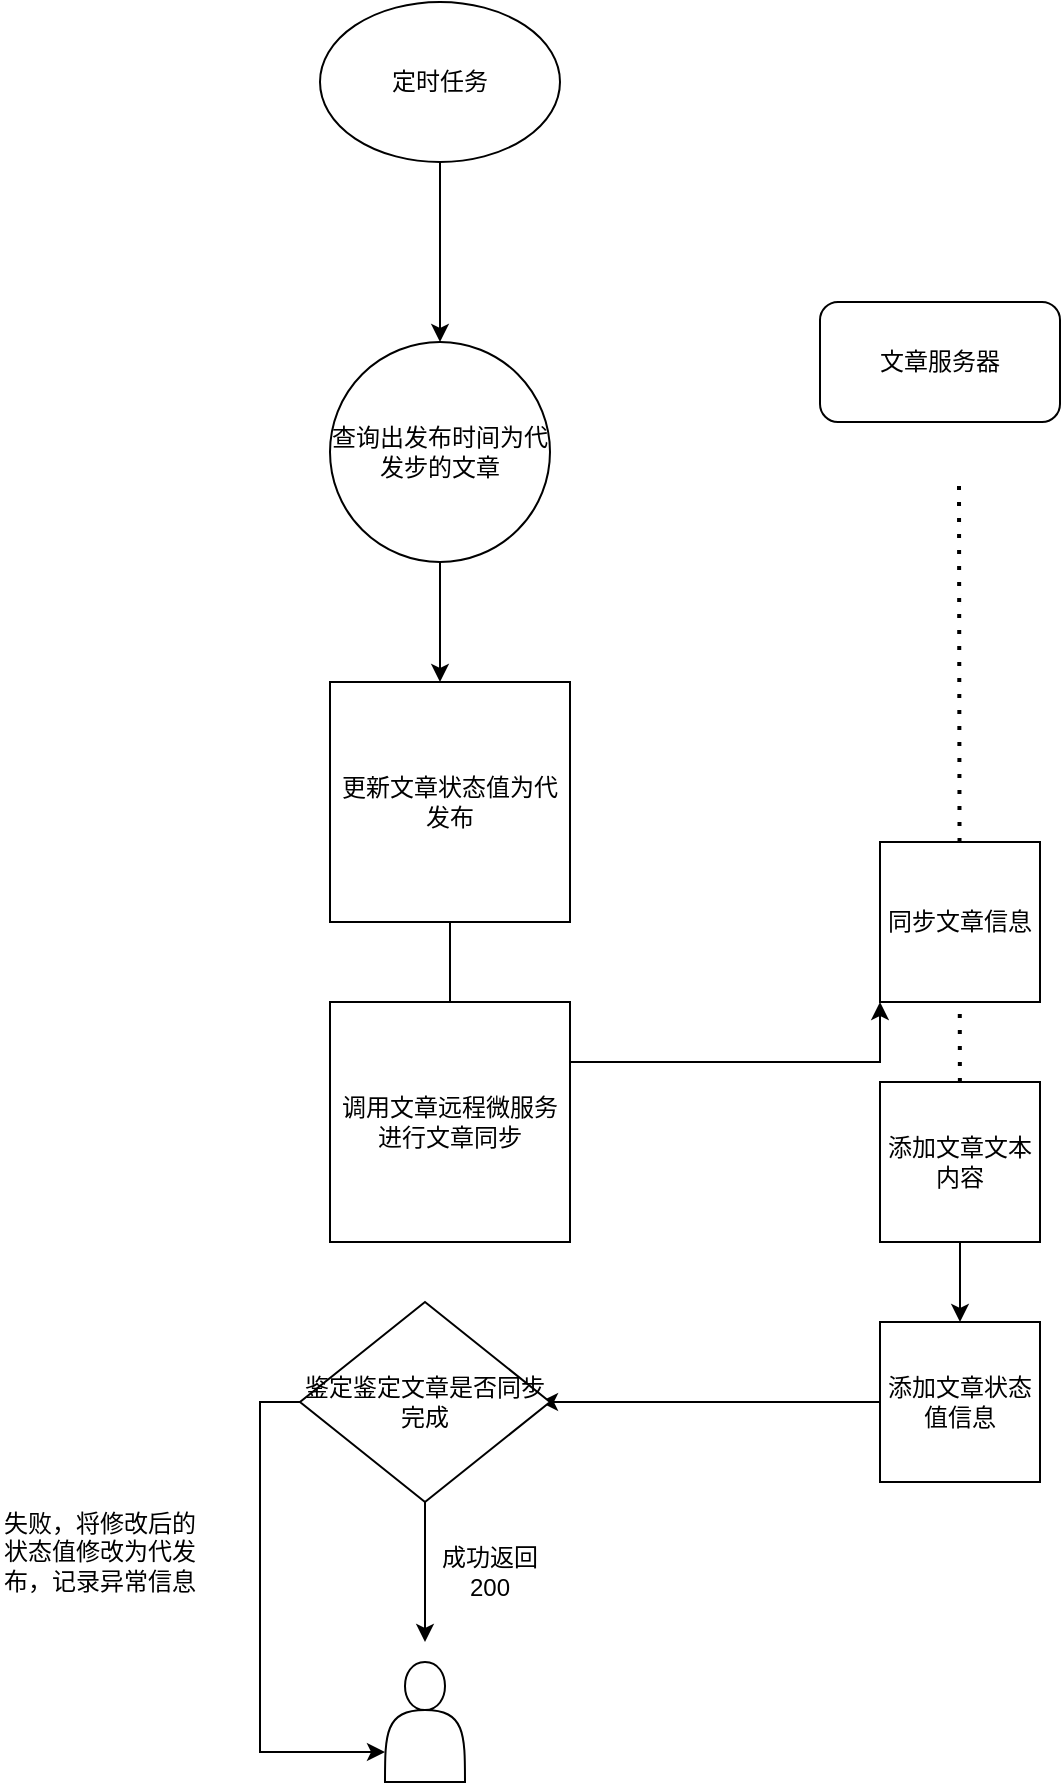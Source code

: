 <mxfile version="20.0.4" type="github">
  <diagram id="C5RBs43oDa-KdzZeNtuy" name="Page-1">
    <mxGraphModel dx="741" dy="431" grid="1" gridSize="10" guides="1" tooltips="1" connect="1" arrows="1" fold="1" page="1" pageScale="1" pageWidth="827" pageHeight="1169" math="0" shadow="0">
      <root>
        <mxCell id="WIyWlLk6GJQsqaUBKTNV-0" />
        <mxCell id="WIyWlLk6GJQsqaUBKTNV-1" parent="WIyWlLk6GJQsqaUBKTNV-0" />
        <mxCell id="3atazwUwuYcW3xjdiatQ-5" style="edgeStyle=orthogonalEdgeStyle;rounded=0;orthogonalLoop=1;jettySize=auto;html=1;exitX=0.5;exitY=1;exitDx=0;exitDy=0;" edge="1" parent="WIyWlLk6GJQsqaUBKTNV-1" source="3atazwUwuYcW3xjdiatQ-1">
          <mxGeometry relative="1" as="geometry">
            <mxPoint x="300" y="200" as="targetPoint" />
          </mxGeometry>
        </mxCell>
        <mxCell id="3atazwUwuYcW3xjdiatQ-1" value="&lt;font style=&quot;vertical-align: inherit;&quot;&gt;&lt;font style=&quot;vertical-align: inherit;&quot;&gt;定时任务&lt;/font&gt;&lt;/font&gt;" style="ellipse;whiteSpace=wrap;html=1;" vertex="1" parent="WIyWlLk6GJQsqaUBKTNV-1">
          <mxGeometry x="240" y="30" width="120" height="80" as="geometry" />
        </mxCell>
        <mxCell id="3atazwUwuYcW3xjdiatQ-7" style="edgeStyle=orthogonalEdgeStyle;rounded=0;orthogonalLoop=1;jettySize=auto;html=1;" edge="1" parent="WIyWlLk6GJQsqaUBKTNV-1" source="3atazwUwuYcW3xjdiatQ-6">
          <mxGeometry relative="1" as="geometry">
            <mxPoint x="300" y="370" as="targetPoint" />
          </mxGeometry>
        </mxCell>
        <mxCell id="3atazwUwuYcW3xjdiatQ-6" value="&lt;font style=&quot;vertical-align: inherit;&quot;&gt;&lt;font style=&quot;vertical-align: inherit;&quot;&gt;查询出发布时间为代发步的文章&lt;/font&gt;&lt;/font&gt;" style="ellipse;whiteSpace=wrap;html=1;aspect=fixed;" vertex="1" parent="WIyWlLk6GJQsqaUBKTNV-1">
          <mxGeometry x="245" y="200" width="110" height="110" as="geometry" />
        </mxCell>
        <mxCell id="3atazwUwuYcW3xjdiatQ-12" style="edgeStyle=orthogonalEdgeStyle;rounded=0;orthogonalLoop=1;jettySize=auto;html=1;exitX=0.5;exitY=1;exitDx=0;exitDy=0;" edge="1" parent="WIyWlLk6GJQsqaUBKTNV-1" source="3atazwUwuYcW3xjdiatQ-8">
          <mxGeometry relative="1" as="geometry">
            <mxPoint x="305" y="540" as="targetPoint" />
          </mxGeometry>
        </mxCell>
        <mxCell id="3atazwUwuYcW3xjdiatQ-8" value="&lt;font style=&quot;vertical-align: inherit;&quot;&gt;&lt;font style=&quot;vertical-align: inherit;&quot;&gt;更新文章状态值为代发布&lt;/font&gt;&lt;/font&gt;" style="whiteSpace=wrap;html=1;aspect=fixed;" vertex="1" parent="WIyWlLk6GJQsqaUBKTNV-1">
          <mxGeometry x="245" y="370" width="120" height="120" as="geometry" />
        </mxCell>
        <mxCell id="3atazwUwuYcW3xjdiatQ-10" value="&lt;font style=&quot;vertical-align: inherit;&quot;&gt;&lt;font style=&quot;vertical-align: inherit;&quot;&gt;&lt;font style=&quot;vertical-align: inherit;&quot;&gt;&lt;font style=&quot;vertical-align: inherit;&quot;&gt;文章服务器&lt;/font&gt;&lt;/font&gt;&lt;/font&gt;&lt;/font&gt;" style="rounded=1;whiteSpace=wrap;html=1;" vertex="1" parent="WIyWlLk6GJQsqaUBKTNV-1">
          <mxGeometry x="490" y="180" width="120" height="60" as="geometry" />
        </mxCell>
        <mxCell id="3atazwUwuYcW3xjdiatQ-11" value="" style="endArrow=none;dashed=1;html=1;dashPattern=1 3;strokeWidth=2;rounded=0;" edge="1" parent="WIyWlLk6GJQsqaUBKTNV-1" source="3atazwUwuYcW3xjdiatQ-18">
          <mxGeometry width="50" height="50" relative="1" as="geometry">
            <mxPoint x="560" y="590" as="sourcePoint" />
            <mxPoint x="559.5" y="270" as="targetPoint" />
          </mxGeometry>
        </mxCell>
        <mxCell id="3atazwUwuYcW3xjdiatQ-17" style="edgeStyle=orthogonalEdgeStyle;rounded=0;orthogonalLoop=1;jettySize=auto;html=1;exitX=1;exitY=0.25;exitDx=0;exitDy=0;entryX=0;entryY=1;entryDx=0;entryDy=0;" edge="1" parent="WIyWlLk6GJQsqaUBKTNV-1" source="3atazwUwuYcW3xjdiatQ-14" target="3atazwUwuYcW3xjdiatQ-15">
          <mxGeometry relative="1" as="geometry" />
        </mxCell>
        <mxCell id="3atazwUwuYcW3xjdiatQ-14" value="&lt;font style=&quot;vertical-align: inherit;&quot;&gt;&lt;font style=&quot;vertical-align: inherit;&quot;&gt;调用文章远程微服务进行文章同步&lt;/font&gt;&lt;/font&gt;" style="whiteSpace=wrap;html=1;aspect=fixed;" vertex="1" parent="WIyWlLk6GJQsqaUBKTNV-1">
          <mxGeometry x="245" y="530" width="120" height="120" as="geometry" />
        </mxCell>
        <mxCell id="3atazwUwuYcW3xjdiatQ-15" value="&lt;font style=&quot;vertical-align: inherit;&quot;&gt;&lt;font style=&quot;vertical-align: inherit;&quot;&gt;&lt;font style=&quot;vertical-align: inherit;&quot;&gt;&lt;font style=&quot;vertical-align: inherit;&quot;&gt;同步文章信息&lt;/font&gt;&lt;/font&gt;&lt;/font&gt;&lt;/font&gt;" style="whiteSpace=wrap;html=1;aspect=fixed;" vertex="1" parent="WIyWlLk6GJQsqaUBKTNV-1">
          <mxGeometry x="520" y="450" width="80" height="80" as="geometry" />
        </mxCell>
        <mxCell id="3atazwUwuYcW3xjdiatQ-20" style="edgeStyle=orthogonalEdgeStyle;rounded=0;orthogonalLoop=1;jettySize=auto;html=1;entryX=0.5;entryY=0;entryDx=0;entryDy=0;" edge="1" parent="WIyWlLk6GJQsqaUBKTNV-1" source="3atazwUwuYcW3xjdiatQ-18" target="3atazwUwuYcW3xjdiatQ-19">
          <mxGeometry relative="1" as="geometry" />
        </mxCell>
        <mxCell id="3atazwUwuYcW3xjdiatQ-18" value="&lt;font style=&quot;vertical-align: inherit;&quot;&gt;&lt;font style=&quot;vertical-align: inherit;&quot;&gt;添加文章文本内容&lt;/font&gt;&lt;/font&gt;" style="whiteSpace=wrap;html=1;aspect=fixed;" vertex="1" parent="WIyWlLk6GJQsqaUBKTNV-1">
          <mxGeometry x="520" y="570" width="80" height="80" as="geometry" />
        </mxCell>
        <mxCell id="3atazwUwuYcW3xjdiatQ-21" style="edgeStyle=orthogonalEdgeStyle;rounded=0;orthogonalLoop=1;jettySize=auto;html=1;" edge="1" parent="WIyWlLk6GJQsqaUBKTNV-1" source="3atazwUwuYcW3xjdiatQ-19">
          <mxGeometry relative="1" as="geometry">
            <mxPoint x="350" y="730" as="targetPoint" />
          </mxGeometry>
        </mxCell>
        <mxCell id="3atazwUwuYcW3xjdiatQ-19" value="&lt;font style=&quot;vertical-align: inherit;&quot;&gt;&lt;font style=&quot;vertical-align: inherit;&quot;&gt;添加文章状态值信息&lt;/font&gt;&lt;/font&gt;" style="whiteSpace=wrap;html=1;aspect=fixed;" vertex="1" parent="WIyWlLk6GJQsqaUBKTNV-1">
          <mxGeometry x="520" y="690" width="80" height="80" as="geometry" />
        </mxCell>
        <mxCell id="3atazwUwuYcW3xjdiatQ-23" style="edgeStyle=orthogonalEdgeStyle;rounded=0;orthogonalLoop=1;jettySize=auto;html=1;" edge="1" parent="WIyWlLk6GJQsqaUBKTNV-1" source="3atazwUwuYcW3xjdiatQ-22">
          <mxGeometry relative="1" as="geometry">
            <mxPoint x="292.5" y="850" as="targetPoint" />
          </mxGeometry>
        </mxCell>
        <mxCell id="3atazwUwuYcW3xjdiatQ-26" style="edgeStyle=orthogonalEdgeStyle;rounded=0;orthogonalLoop=1;jettySize=auto;html=1;exitX=0;exitY=0.5;exitDx=0;exitDy=0;entryX=0;entryY=0.75;entryDx=0;entryDy=0;" edge="1" parent="WIyWlLk6GJQsqaUBKTNV-1" source="3atazwUwuYcW3xjdiatQ-22" target="3atazwUwuYcW3xjdiatQ-25">
          <mxGeometry relative="1" as="geometry" />
        </mxCell>
        <mxCell id="3atazwUwuYcW3xjdiatQ-22" value="&lt;font style=&quot;vertical-align: inherit;&quot;&gt;&lt;font style=&quot;vertical-align: inherit;&quot;&gt;鉴定鉴定文章是否同步完成&lt;/font&gt;&lt;/font&gt;" style="rhombus;whiteSpace=wrap;html=1;" vertex="1" parent="WIyWlLk6GJQsqaUBKTNV-1">
          <mxGeometry x="230" y="680" width="125" height="100" as="geometry" />
        </mxCell>
        <mxCell id="3atazwUwuYcW3xjdiatQ-24" value="&lt;font style=&quot;vertical-align: inherit;&quot;&gt;&lt;font style=&quot;vertical-align: inherit;&quot;&gt;&lt;font style=&quot;vertical-align: inherit;&quot;&gt;&lt;font style=&quot;vertical-align: inherit;&quot;&gt;成功返回200&lt;/font&gt;&lt;/font&gt;&lt;/font&gt;&lt;/font&gt;" style="text;html=1;strokeColor=none;fillColor=none;align=center;verticalAlign=middle;whiteSpace=wrap;rounded=0;" vertex="1" parent="WIyWlLk6GJQsqaUBKTNV-1">
          <mxGeometry x="295" y="800" width="60" height="30" as="geometry" />
        </mxCell>
        <mxCell id="3atazwUwuYcW3xjdiatQ-25" value="" style="shape=actor;whiteSpace=wrap;html=1;" vertex="1" parent="WIyWlLk6GJQsqaUBKTNV-1">
          <mxGeometry x="272.5" y="860" width="40" height="60" as="geometry" />
        </mxCell>
        <mxCell id="3atazwUwuYcW3xjdiatQ-27" value="&lt;font style=&quot;vertical-align: inherit;&quot;&gt;&lt;font style=&quot;vertical-align: inherit;&quot;&gt;失败，将修改后的状态值修改为代发布，记录异常信息&lt;/font&gt;&lt;/font&gt;" style="text;html=1;strokeColor=none;fillColor=none;align=center;verticalAlign=middle;whiteSpace=wrap;rounded=0;" vertex="1" parent="WIyWlLk6GJQsqaUBKTNV-1">
          <mxGeometry x="80" y="770" width="100" height="70" as="geometry" />
        </mxCell>
      </root>
    </mxGraphModel>
  </diagram>
</mxfile>
